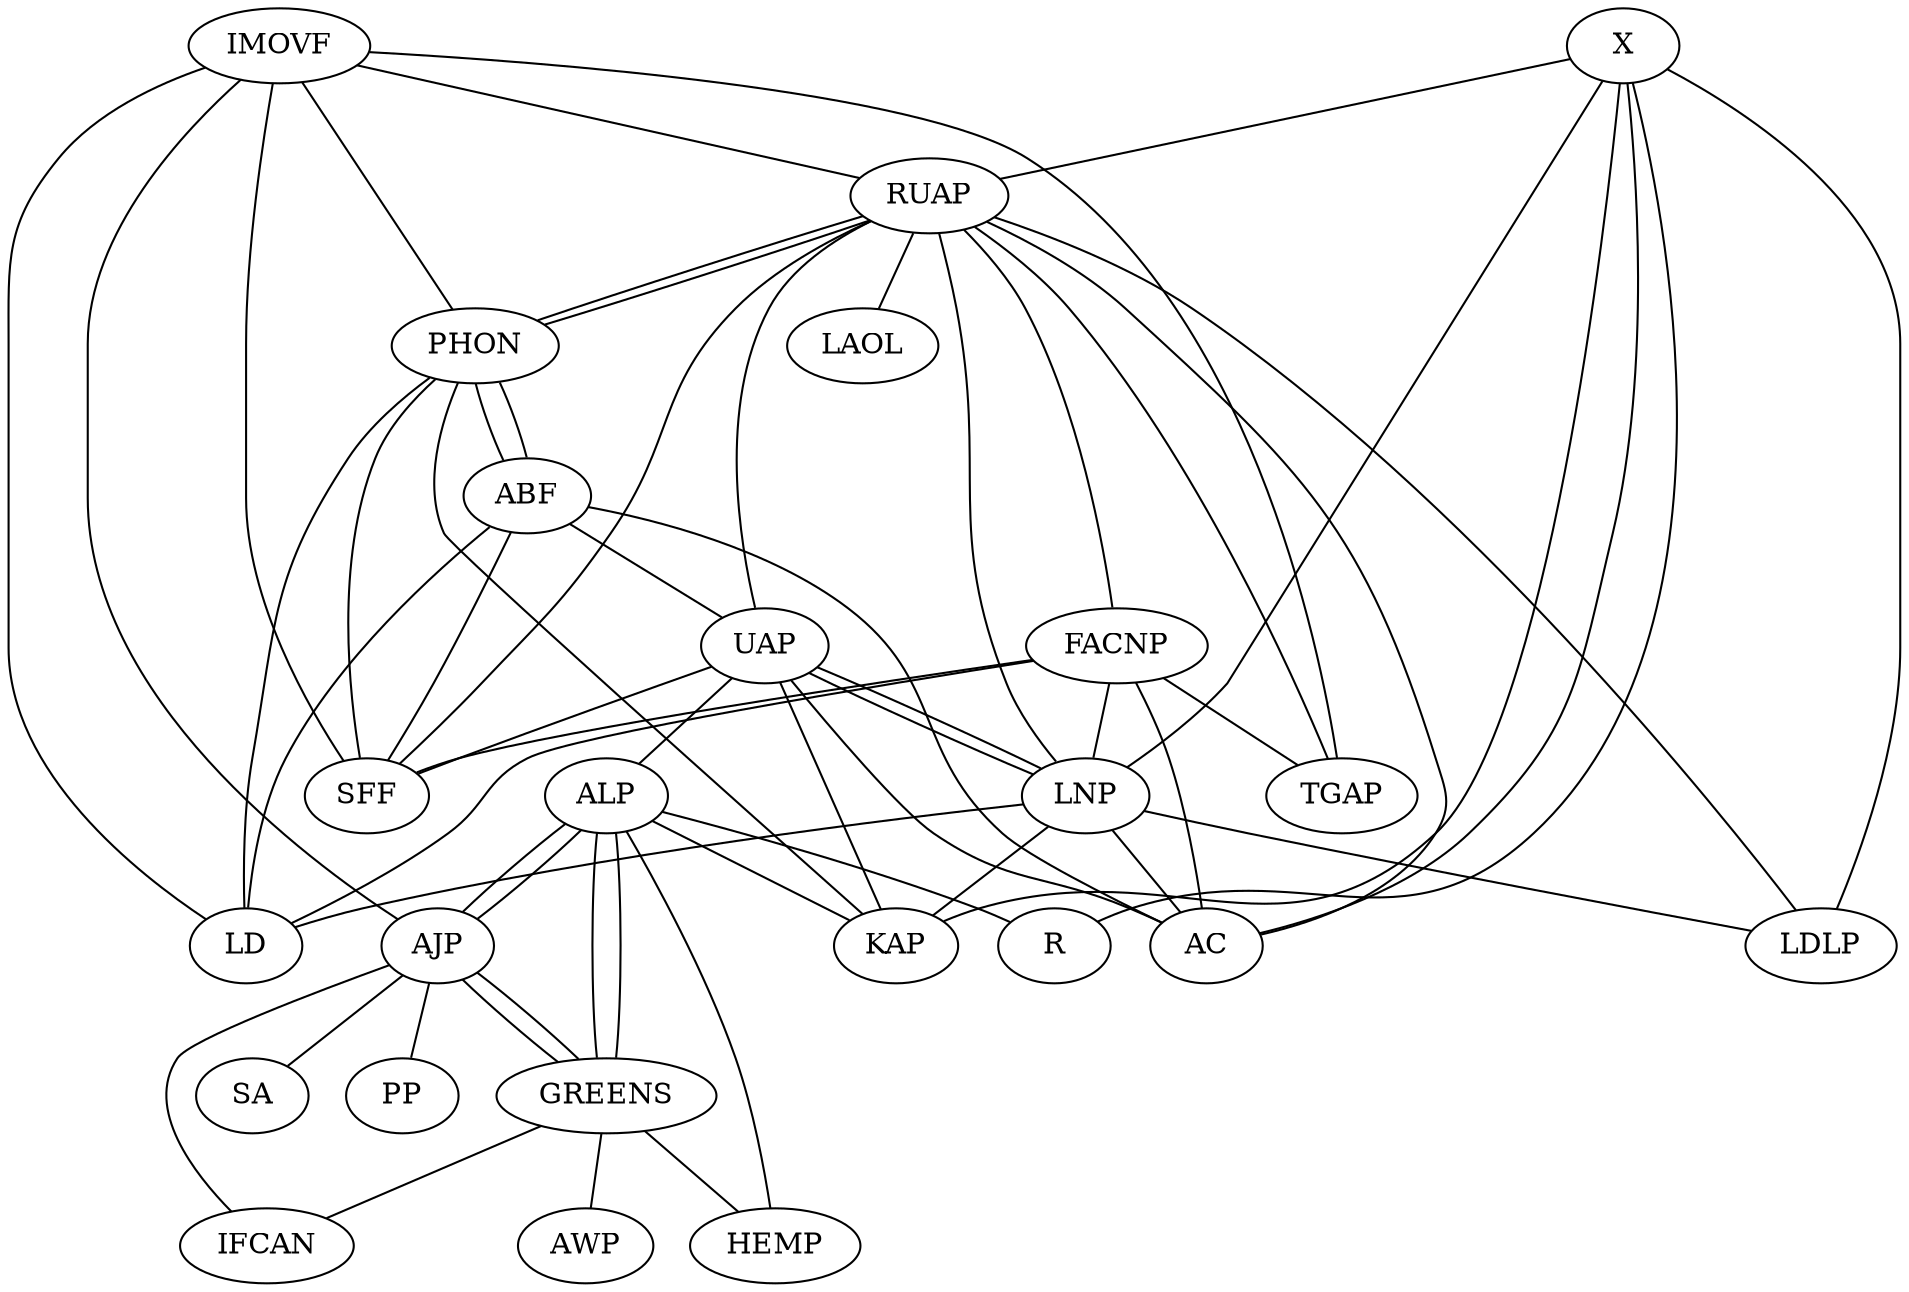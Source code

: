 graph G  {
    RUAP -- PHON;
    RUAP -- UAP;
    RUAP -- LNP;
    RUAP -- FACNP;
    RUAP -- AC;
    RUAP -- LDLP;
    RUAP -- TGAP;
    RUAP -- LAOL;
    RUAP -- SFF;
    PHON -- KAP;
    PHON -- ABF;
    PHON -- LD;
    PHON -- SFF;
    PHON -- RUAP;
    UAP -- LNP;
    UAP -- AC;
    UAP -- KAP;
    UAP -- SFF;
    UAP -- ALP;
    LNP -- UAP;
    LNP -- KAP;
    LNP -- AC;
    LNP -- LDLP;
    LNP -- LD;
    IMOVF -- SFF;
    IMOVF -- LD;
    IMOVF -- AJP;
    IMOVF -- TGAP;
    IMOVF -- PHON;
    IMOVF -- RUAP;
    AJP -- SA
    AJP -- PP
    AJP -- IFCAN
    AJP -- GREENS
    AJP -- ALP
    GREENS -- IFCAN
    GREENS -- AWP
    GREENS -- AJP
    GREENS -- ALP
    GREENS -- HEMP
    FACNP -- TGAP
    FACNP -- LNP
    FACNP -- AC
    FACNP -- SFF
    FACNP -- LD
    ALP -- GREENS 
    ALP -- AJP 
    ALP -- KAP 
    ALP -- HEMP 
    ALP -- R
    ABF -- PHON 
    ABF -- SFF 
    ABF -- LD 
    ABF -- UAP 
    ABF -- AC
    X -- AC 
    X -- LDLP 
    X -- KAP 
    X -- R 
    X -- RUAP 
    X -- LNP  
}